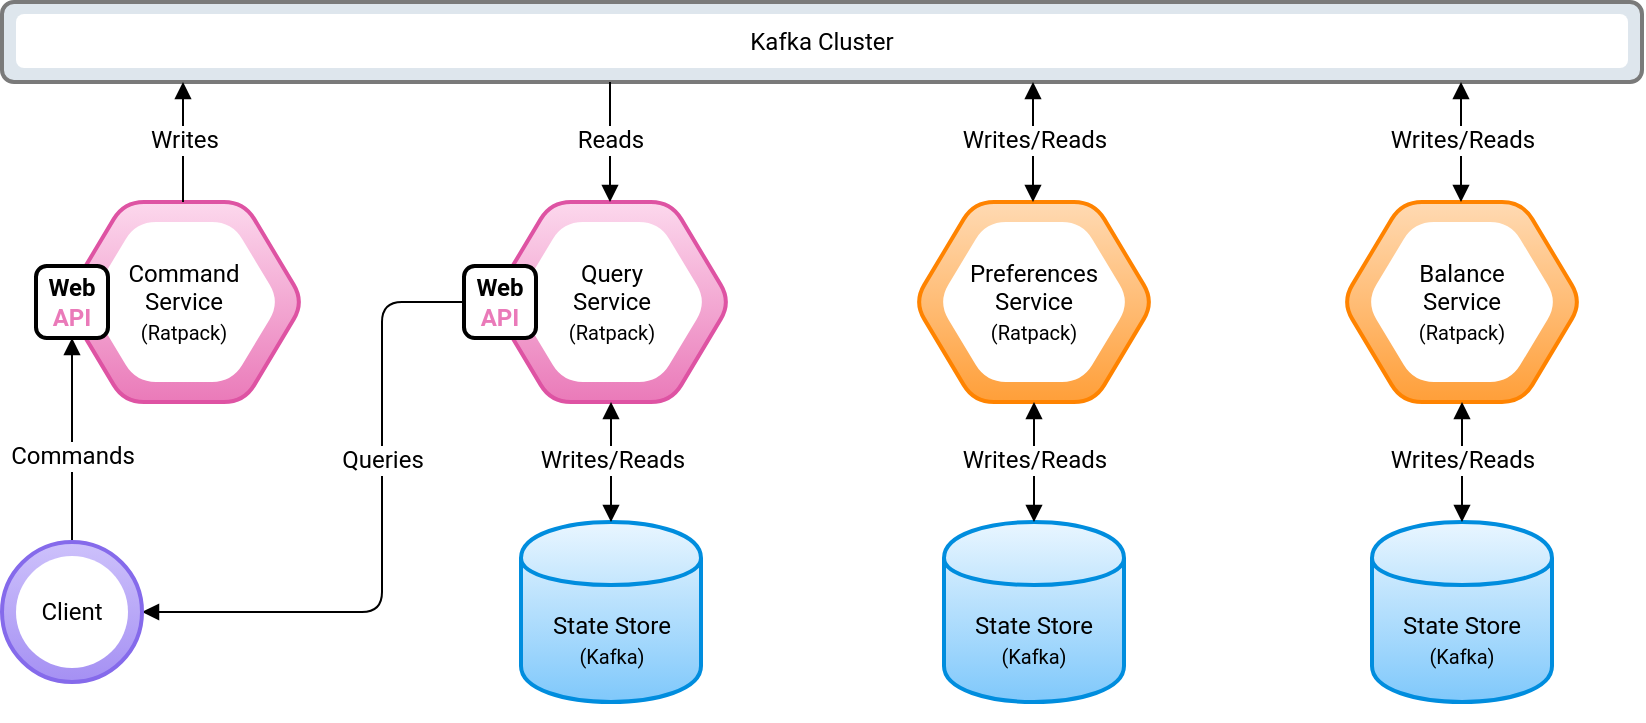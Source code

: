 <mxfile version="12.6.5" type="device"><diagram id="gumVjUJAdA8jJtAWi2tG" name="Page-1"><mxGraphModel dx="946" dy="680" grid="1" gridSize="10" guides="1" tooltips="1" connect="1" arrows="1" fold="1" page="1" pageScale="1.1" pageWidth="827" pageHeight="1169" math="0" shadow="0" extFonts="Roboto^https://fonts.googleapis.com/css?family=Roboto"><root><mxCell id="0"/><mxCell id="1" parent="0"/><mxCell id="iTnnz1jXLDBbId_D0GkB-94" value="" style="shape=hexagon;perimeter=hexagonPerimeter2;whiteSpace=wrap;html=1;strokeWidth=2;fillColor=#FFDAB3;gradientColor=#FF9F39;rounded=1;comic=0;strokeColor=#ff8300;" parent="1" vertex="1"><mxGeometry x="486" y="140" width="120" height="100" as="geometry"/></mxCell><mxCell id="iTnnz1jXLDBbId_D0GkB-95" value="Preferences&lt;br&gt;Service&lt;br&gt;&lt;font style=&quot;font-size: 10px&quot;&gt;(Ratpack)&lt;/font&gt;" style="shape=hexagon;perimeter=hexagonPerimeter2;whiteSpace=wrap;html=1;strokeWidth=1;fillColor=#FFFFFF;gradientColor=#FFFFFF;dashed=1;fontFamily=Roboto;FType=g;rounded=1;comic=0;strokeColor=none;" parent="1" vertex="1"><mxGeometry x="498" y="150" width="96" height="80" as="geometry"/></mxCell><mxCell id="iTnnz1jXLDBbId_D0GkB-96" value="&lt;font face=&quot;Roboto&quot;&gt;State Store&lt;br&gt;&lt;font style=&quot;font-size: 10px&quot;&gt;(Kafka)&lt;/font&gt;&lt;/font&gt;" style="shape=cylinder;whiteSpace=wrap;html=1;boundedLbl=1;backgroundOutline=1;strokeWidth=2;fillColor=#E9F6FF;gradientColor=#7FC8FB;shadow=0;strokeColor=#008dde;" parent="1" vertex="1"><mxGeometry x="501" y="300" width="90" height="90" as="geometry"/></mxCell><mxCell id="iTnnz1jXLDBbId_D0GkB-97" value="" style="endArrow=block;startArrow=block;html=1;entryX=0.5;entryY=1;entryDx=0;entryDy=0;exitX=0.5;exitY=0;exitDx=0;exitDy=0;startFill=1;endFill=1;" parent="1" source="iTnnz1jXLDBbId_D0GkB-96" target="iTnnz1jXLDBbId_D0GkB-94" edge="1"><mxGeometry width="50" height="50" relative="1" as="geometry"><mxPoint x="616" y="320" as="sourcePoint"/><mxPoint x="666" y="270" as="targetPoint"/></mxGeometry></mxCell><mxCell id="iTnnz1jXLDBbId_D0GkB-98" value="&lt;font face=&quot;Roboto&quot; style=&quot;font-size: 12px&quot;&gt;Writes/Reads&lt;/font&gt;" style="text;html=1;align=center;verticalAlign=middle;resizable=0;points=[];labelBackgroundColor=#ffffff;spacing=2;spacingTop=-5;" parent="iTnnz1jXLDBbId_D0GkB-97" vertex="1" connectable="0"><mxGeometry x="-0.05" y="-1" relative="1" as="geometry"><mxPoint x="-1" as="offset"/></mxGeometry></mxCell><mxCell id="iTnnz1jXLDBbId_D0GkB-99" value="" style="rounded=1;whiteSpace=wrap;html=1;strokeWidth=2;fillColor=#DEE6ED;gradientColor=none;strokeColor=#7A7A7A;" parent="1" vertex="1"><mxGeometry x="30" y="40" width="820" height="40" as="geometry"/></mxCell><mxCell id="iTnnz1jXLDBbId_D0GkB-100" value="&lt;font face=&quot;Roboto&quot;&gt;Kafka Cluster&lt;/font&gt;" style="rounded=1;whiteSpace=wrap;html=1;strokeWidth=1;fillColor=#FFFFFF;gradientColor=none;dashed=1;perimeterSpacing=0;strokeColor=none;" parent="1" vertex="1"><mxGeometry x="37" y="46" width="806" height="27" as="geometry"/></mxCell><mxCell id="iTnnz1jXLDBbId_D0GkB-101" style="edgeStyle=orthogonalEdgeStyle;rounded=0;orthogonalLoop=1;jettySize=auto;html=1;exitX=0.5;exitY=1;exitDx=0;exitDy=0;startArrow=block;startFill=1;endArrow=block;endFill=1;" parent="1" source="iTnnz1jXLDBbId_D0GkB-96" target="iTnnz1jXLDBbId_D0GkB-96" edge="1"><mxGeometry relative="1" as="geometry"/></mxCell><mxCell id="iTnnz1jXLDBbId_D0GkB-102" value="" style="endArrow=block;startArrow=block;html=1;entryX=0.5;entryY=1;entryDx=0;entryDy=0;exitX=0.5;exitY=0;exitDx=0;exitDy=0;startFill=1;endFill=1;" parent="1" edge="1"><mxGeometry width="50" height="50" relative="1" as="geometry"><mxPoint x="545.5" y="140" as="sourcePoint"/><mxPoint x="545.5" y="80" as="targetPoint"/></mxGeometry></mxCell><mxCell id="iTnnz1jXLDBbId_D0GkB-103" value="&lt;font face=&quot;Roboto&quot; style=&quot;font-size: 12px&quot;&gt;Writes/Reads&lt;/font&gt;" style="text;html=1;align=center;verticalAlign=middle;resizable=0;points=[];labelBackgroundColor=#ffffff;spacing=2;spacingTop=-5;" parent="iTnnz1jXLDBbId_D0GkB-102" vertex="1" connectable="0"><mxGeometry x="-0.05" y="-1" relative="1" as="geometry"><mxPoint x="-1" as="offset"/></mxGeometry></mxCell><mxCell id="iTnnz1jXLDBbId_D0GkB-104" value="" style="shape=hexagon;perimeter=hexagonPerimeter2;whiteSpace=wrap;html=1;strokeWidth=2;fillColor=#FFDAB3;gradientColor=#FF9F39;rounded=1;comic=0;strokeColor=#ff8300;" parent="1" vertex="1"><mxGeometry x="700" y="140" width="120" height="100" as="geometry"/></mxCell><mxCell id="iTnnz1jXLDBbId_D0GkB-105" value="Balance&lt;br&gt;Service&lt;br&gt;&lt;font style=&quot;font-size: 10px&quot;&gt;(Ratpack)&lt;/font&gt;" style="shape=hexagon;perimeter=hexagonPerimeter2;whiteSpace=wrap;html=1;strokeWidth=1;fillColor=#FFFFFF;gradientColor=#FFFFFF;dashed=1;fontFamily=Roboto;FType=g;rounded=1;comic=0;strokeColor=none;" parent="1" vertex="1"><mxGeometry x="712" y="150" width="96" height="80" as="geometry"/></mxCell><mxCell id="iTnnz1jXLDBbId_D0GkB-106" value="&lt;font face=&quot;Roboto&quot;&gt;State Store&lt;br&gt;&lt;font style=&quot;font-size: 10px&quot;&gt;(Kafka)&lt;/font&gt;&lt;/font&gt;" style="shape=cylinder;whiteSpace=wrap;html=1;boundedLbl=1;backgroundOutline=1;strokeWidth=2;fillColor=#E9F6FF;gradientColor=#7FC8FB;shadow=0;strokeColor=#008dde;" parent="1" vertex="1"><mxGeometry x="715" y="300" width="90" height="90" as="geometry"/></mxCell><mxCell id="iTnnz1jXLDBbId_D0GkB-107" value="" style="endArrow=block;startArrow=block;html=1;entryX=0.5;entryY=1;entryDx=0;entryDy=0;exitX=0.5;exitY=0;exitDx=0;exitDy=0;startFill=1;endFill=1;" parent="1" source="iTnnz1jXLDBbId_D0GkB-106" target="iTnnz1jXLDBbId_D0GkB-104" edge="1"><mxGeometry width="50" height="50" relative="1" as="geometry"><mxPoint x="830" y="320" as="sourcePoint"/><mxPoint x="880" y="270" as="targetPoint"/></mxGeometry></mxCell><mxCell id="iTnnz1jXLDBbId_D0GkB-108" value="&lt;font face=&quot;Roboto&quot; style=&quot;font-size: 12px&quot;&gt;Writes/Reads&lt;/font&gt;" style="text;html=1;align=center;verticalAlign=middle;resizable=0;points=[];labelBackgroundColor=#ffffff;spacing=2;spacingTop=-5;" parent="iTnnz1jXLDBbId_D0GkB-107" vertex="1" connectable="0"><mxGeometry x="-0.05" y="-1" relative="1" as="geometry"><mxPoint x="-1" as="offset"/></mxGeometry></mxCell><mxCell id="iTnnz1jXLDBbId_D0GkB-109" style="edgeStyle=orthogonalEdgeStyle;rounded=0;orthogonalLoop=1;jettySize=auto;html=1;exitX=0.5;exitY=1;exitDx=0;exitDy=0;startArrow=block;startFill=1;endArrow=block;endFill=1;" parent="1" source="iTnnz1jXLDBbId_D0GkB-106" target="iTnnz1jXLDBbId_D0GkB-106" edge="1"><mxGeometry relative="1" as="geometry"/></mxCell><mxCell id="iTnnz1jXLDBbId_D0GkB-110" value="" style="endArrow=block;startArrow=block;html=1;entryX=0.5;entryY=1;entryDx=0;entryDy=0;exitX=0.5;exitY=0;exitDx=0;exitDy=0;startFill=1;endFill=1;" parent="1" edge="1"><mxGeometry width="50" height="50" relative="1" as="geometry"><mxPoint x="759.5" y="140" as="sourcePoint"/><mxPoint x="759.5" y="80" as="targetPoint"/></mxGeometry></mxCell><mxCell id="iTnnz1jXLDBbId_D0GkB-111" value="&lt;font face=&quot;Roboto&quot; style=&quot;font-size: 12px&quot;&gt;Writes/Reads&lt;/font&gt;" style="text;html=1;align=center;verticalAlign=middle;resizable=0;points=[];labelBackgroundColor=#ffffff;spacing=2;spacingTop=-5;" parent="iTnnz1jXLDBbId_D0GkB-110" vertex="1" connectable="0"><mxGeometry x="-0.05" y="-1" relative="1" as="geometry"><mxPoint x="-1" as="offset"/></mxGeometry></mxCell><mxCell id="iTnnz1jXLDBbId_D0GkB-120" value="" style="shape=hexagon;perimeter=hexagonPerimeter2;whiteSpace=wrap;html=1;strokeWidth=2;fillColor=#FCD8ED;gradientColor=#EA7AB9;rounded=1;comic=0;strokeColor=#de53a3;" parent="1" vertex="1"><mxGeometry x="274.5" y="140" width="120" height="100" as="geometry"/></mxCell><mxCell id="iTnnz1jXLDBbId_D0GkB-121" value="Query&lt;br&gt;Service&lt;br&gt;&lt;font style=&quot;font-size: 10px&quot;&gt;(Ratpack)&lt;/font&gt;" style="shape=hexagon;perimeter=hexagonPerimeter2;whiteSpace=wrap;html=1;strokeWidth=1;fillColor=#FFFFFF;gradientColor=#FFFFFF;dashed=1;fontFamily=Roboto;FType=g;rounded=1;comic=0;strokeColor=none;" parent="1" vertex="1"><mxGeometry x="286.5" y="150" width="96" height="80" as="geometry"/></mxCell><mxCell id="iTnnz1jXLDBbId_D0GkB-122" value="&lt;font face=&quot;Roboto&quot;&gt;State Store&lt;br&gt;&lt;font style=&quot;font-size: 10px&quot;&gt;(Kafka)&lt;/font&gt;&lt;/font&gt;" style="shape=cylinder;whiteSpace=wrap;html=1;boundedLbl=1;backgroundOutline=1;strokeWidth=2;fillColor=#E9F6FF;gradientColor=#7FC8FB;shadow=0;strokeColor=#008dde;" parent="1" vertex="1"><mxGeometry x="289.5" y="300" width="90" height="90" as="geometry"/></mxCell><mxCell id="iTnnz1jXLDBbId_D0GkB-123" value="" style="endArrow=block;startArrow=block;html=1;entryX=0.5;entryY=1;entryDx=0;entryDy=0;exitX=0.5;exitY=0;exitDx=0;exitDy=0;startFill=1;endFill=1;" parent="1" source="iTnnz1jXLDBbId_D0GkB-122" target="iTnnz1jXLDBbId_D0GkB-120" edge="1"><mxGeometry width="50" height="50" relative="1" as="geometry"><mxPoint x="404.5" y="320" as="sourcePoint"/><mxPoint x="454.5" y="270" as="targetPoint"/></mxGeometry></mxCell><mxCell id="iTnnz1jXLDBbId_D0GkB-124" value="&lt;font face=&quot;Roboto&quot; style=&quot;font-size: 12px&quot;&gt;Writes/Reads&lt;/font&gt;" style="text;html=1;align=center;verticalAlign=middle;resizable=0;points=[];labelBackgroundColor=#ffffff;spacing=2;spacingTop=-5;" parent="iTnnz1jXLDBbId_D0GkB-123" vertex="1" connectable="0"><mxGeometry x="-0.05" y="-1" relative="1" as="geometry"><mxPoint x="-1" as="offset"/></mxGeometry></mxCell><mxCell id="iTnnz1jXLDBbId_D0GkB-125" style="edgeStyle=orthogonalEdgeStyle;rounded=0;orthogonalLoop=1;jettySize=auto;html=1;exitX=0.5;exitY=1;exitDx=0;exitDy=0;startArrow=block;startFill=1;endArrow=block;endFill=1;" parent="1" source="iTnnz1jXLDBbId_D0GkB-122" target="iTnnz1jXLDBbId_D0GkB-122" edge="1"><mxGeometry relative="1" as="geometry"/></mxCell><mxCell id="iTnnz1jXLDBbId_D0GkB-126" value="" style="endArrow=none;startArrow=block;html=1;entryX=0.5;entryY=1;entryDx=0;entryDy=0;exitX=0.5;exitY=0;exitDx=0;exitDy=0;startFill=1;endFill=0;" parent="1" edge="1"><mxGeometry width="50" height="50" relative="1" as="geometry"><mxPoint x="334" y="140" as="sourcePoint"/><mxPoint x="334" y="80" as="targetPoint"/></mxGeometry></mxCell><mxCell id="iTnnz1jXLDBbId_D0GkB-127" value="&lt;font face=&quot;Roboto&quot; style=&quot;font-size: 12px&quot;&gt;Reads&lt;/font&gt;" style="text;html=1;align=center;verticalAlign=middle;resizable=0;points=[];labelBackgroundColor=#ffffff;spacing=2;spacingTop=-5;" parent="iTnnz1jXLDBbId_D0GkB-126" vertex="1" connectable="0"><mxGeometry x="-0.05" y="-1" relative="1" as="geometry"><mxPoint x="-1" as="offset"/></mxGeometry></mxCell><mxCell id="iTnnz1jXLDBbId_D0GkB-128" value="" style="shape=hexagon;perimeter=hexagonPerimeter2;whiteSpace=wrap;html=1;strokeWidth=2;fillColor=#FCD8ED;gradientColor=#EA7AB9;rounded=1;comic=0;strokeColor=#de53a3;" parent="1" vertex="1"><mxGeometry x="61.0" y="140" width="120" height="100" as="geometry"/></mxCell><mxCell id="iTnnz1jXLDBbId_D0GkB-129" value="Command&lt;br&gt;Service&lt;br&gt;&lt;font style=&quot;font-size: 10px&quot;&gt;(Ratpack)&lt;/font&gt;" style="shape=hexagon;perimeter=hexagonPerimeter2;whiteSpace=wrap;html=1;strokeWidth=1;fillColor=#FFFFFF;gradientColor=#FFFFFF;dashed=1;fontFamily=Roboto;FType=g;rounded=1;comic=0;strokeColor=none;" parent="1" vertex="1"><mxGeometry x="73.0" y="150" width="96" height="80" as="geometry"/></mxCell><mxCell id="iTnnz1jXLDBbId_D0GkB-130" value="" style="endArrow=block;startArrow=none;html=1;entryX=0.5;entryY=1;entryDx=0;entryDy=0;exitX=0.5;exitY=0;exitDx=0;exitDy=0;startFill=0;endFill=1;" parent="1" edge="1"><mxGeometry width="50" height="50" relative="1" as="geometry"><mxPoint x="120.5" y="140" as="sourcePoint"/><mxPoint x="120.5" y="80" as="targetPoint"/></mxGeometry></mxCell><mxCell id="iTnnz1jXLDBbId_D0GkB-131" value="&lt;font face=&quot;Roboto&quot; style=&quot;font-size: 12px&quot;&gt;Writes&lt;/font&gt;" style="text;html=1;align=center;verticalAlign=middle;resizable=0;points=[];labelBackgroundColor=#ffffff;spacing=2;spacingTop=-5;" parent="iTnnz1jXLDBbId_D0GkB-130" vertex="1" connectable="0"><mxGeometry x="-0.05" y="-1" relative="1" as="geometry"><mxPoint x="-1" as="offset"/></mxGeometry></mxCell><mxCell id="iTnnz1jXLDBbId_D0GkB-132" value="&lt;font face=&quot;Roboto&quot;&gt;&lt;b&gt;Web&lt;/b&gt;&lt;br&gt;&lt;font color=&quot;#ea7ab9&quot;&gt;&lt;b&gt;API&lt;/b&gt;&lt;/font&gt;&lt;/font&gt;" style="rounded=1;whiteSpace=wrap;html=1;shadow=0;comic=0;strokeWidth=2;fillColor=#FFF;gradientColor=none;" parent="1" vertex="1"><mxGeometry x="47" y="172" width="36" height="36" as="geometry"/></mxCell><mxCell id="iTnnz1jXLDBbId_D0GkB-133" value="&lt;font face=&quot;Roboto&quot;&gt;&lt;b&gt;Web&lt;/b&gt;&lt;br&gt;&lt;font color=&quot;#ea7ab9&quot;&gt;&lt;b&gt;API&lt;/b&gt;&lt;/font&gt;&lt;/font&gt;" style="rounded=1;whiteSpace=wrap;html=1;shadow=0;comic=0;strokeWidth=2;fillColor=#FFF;gradientColor=none;" parent="1" vertex="1"><mxGeometry x="261" y="172" width="36" height="36" as="geometry"/></mxCell><mxCell id="iTnnz1jXLDBbId_D0GkB-134" value="" style="endArrow=block;html=1;exitX=0.5;exitY=0;exitDx=0;exitDy=0;entryX=0.5;entryY=1;entryDx=0;entryDy=0;endFill=1;" parent="1" source="iTnnz1jXLDBbId_D0GkB-138" target="iTnnz1jXLDBbId_D0GkB-132" edge="1"><mxGeometry width="50" height="50" relative="1" as="geometry"><mxPoint x="31" y="300" as="sourcePoint"/><mxPoint x="81" y="250" as="targetPoint"/></mxGeometry></mxCell><mxCell id="iTnnz1jXLDBbId_D0GkB-135" value="&lt;font face=&quot;Roboto&quot;&gt;Commands&lt;/font&gt;" style="text;html=1;align=center;verticalAlign=middle;resizable=0;points=[];labelBackgroundColor=#ffffff;" parent="iTnnz1jXLDBbId_D0GkB-134" vertex="1" connectable="0"><mxGeometry x="0.02" y="-2" relative="1" as="geometry"><mxPoint x="-2" y="9" as="offset"/></mxGeometry></mxCell><mxCell id="iTnnz1jXLDBbId_D0GkB-136" value="" style="endArrow=block;html=1;entryX=1;entryY=0.5;entryDx=0;entryDy=0;endFill=1;exitX=0;exitY=0.5;exitDx=0;exitDy=0;edgeStyle=orthogonalEdgeStyle;" parent="1" source="iTnnz1jXLDBbId_D0GkB-133" target="iTnnz1jXLDBbId_D0GkB-138" edge="1"><mxGeometry width="50" height="50" relative="1" as="geometry"><mxPoint x="121" y="430" as="sourcePoint"/><mxPoint x="171" y="380" as="targetPoint"/><Array as="points"><mxPoint x="220" y="190"/><mxPoint x="220" y="345"/></Array></mxGeometry></mxCell><mxCell id="iTnnz1jXLDBbId_D0GkB-137" value="&lt;font face=&quot;Roboto&quot;&gt;Queries&lt;/font&gt;" style="text;html=1;align=center;verticalAlign=middle;resizable=0;points=[];labelBackgroundColor=#ffffff;" parent="iTnnz1jXLDBbId_D0GkB-136" vertex="1" connectable="0"><mxGeometry x="-0.012" y="-2" relative="1" as="geometry"><mxPoint x="2" y="-36" as="offset"/></mxGeometry></mxCell><mxCell id="iTnnz1jXLDBbId_D0GkB-138" value="" style="ellipse;whiteSpace=wrap;html=1;aspect=fixed;rounded=1;shadow=0;comic=0;strokeColor=#856aeb;strokeWidth=2;fillColor=#A590F3;gradientColor=#CDC1FB;gradientDirection=north;" parent="1" vertex="1"><mxGeometry x="30" y="310" width="70" height="70" as="geometry"/></mxCell><mxCell id="iTnnz1jXLDBbId_D0GkB-139" value="&lt;font face=&quot;Roboto&quot;&gt;Client&lt;/font&gt;" style="ellipse;whiteSpace=wrap;html=1;aspect=fixed;rounded=1;shadow=0;comic=0;strokeColor=none;strokeWidth=1;fillColor=#FFF;gradientColor=none;" parent="1" vertex="1"><mxGeometry x="37" y="317" width="56" height="56" as="geometry"/></mxCell></root></mxGraphModel></diagram></mxfile>